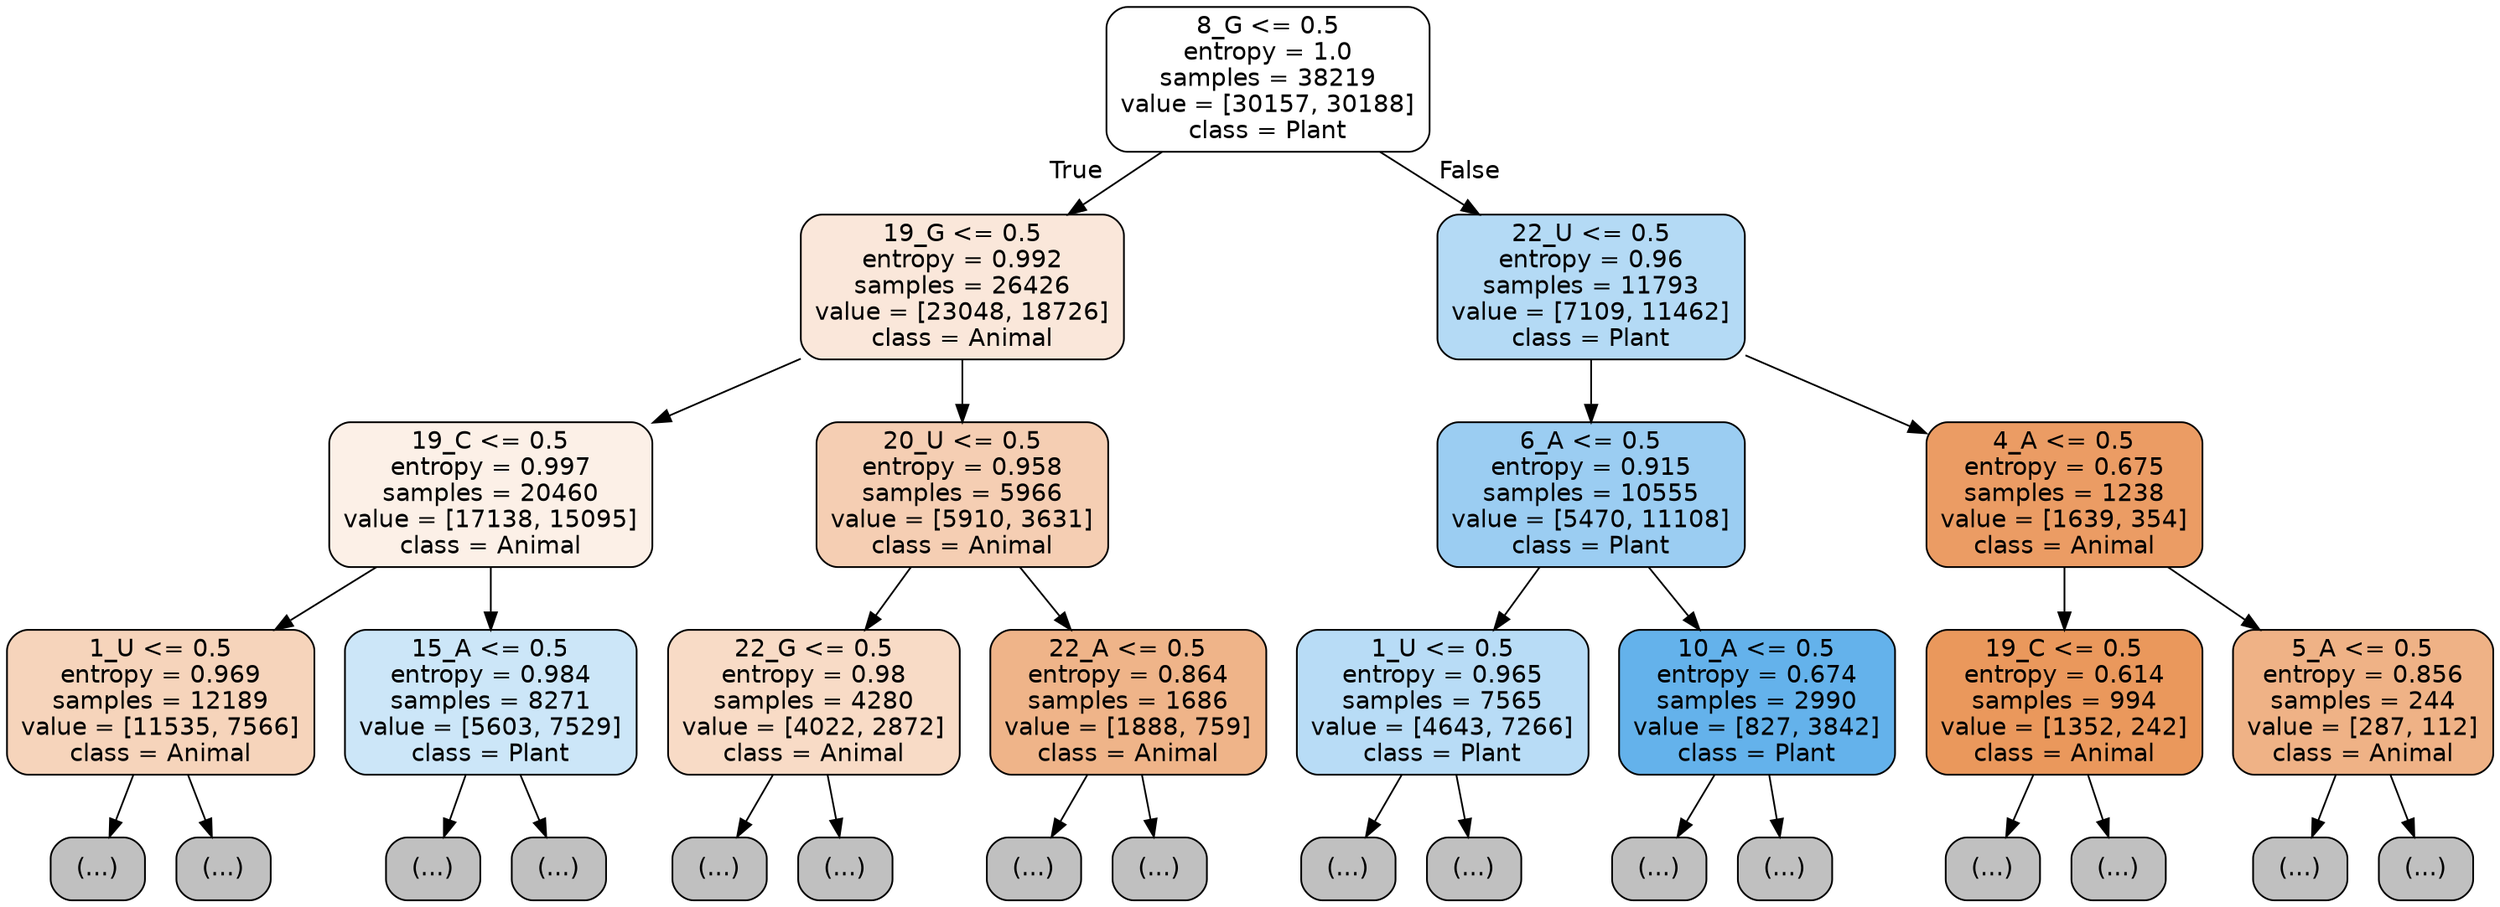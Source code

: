 digraph Tree {
node [shape=box, style="filled, rounded", color="black", fontname="helvetica"] ;
edge [fontname="helvetica"] ;
0 [label="8_G <= 0.5\nentropy = 1.0\nsamples = 38219\nvalue = [30157, 30188]\nclass = Plant", fillcolor="#ffffff"] ;
1 [label="19_G <= 0.5\nentropy = 0.992\nsamples = 26426\nvalue = [23048, 18726]\nclass = Animal", fillcolor="#fae7da"] ;
0 -> 1 [labeldistance=2.5, labelangle=45, headlabel="True"] ;
2 [label="19_C <= 0.5\nentropy = 0.997\nsamples = 20460\nvalue = [17138, 15095]\nclass = Animal", fillcolor="#fcf0e7"] ;
1 -> 2 ;
3 [label="1_U <= 0.5\nentropy = 0.969\nsamples = 12189\nvalue = [11535, 7566]\nclass = Animal", fillcolor="#f6d4bb"] ;
2 -> 3 ;
4 [label="(...)", fillcolor="#C0C0C0"] ;
3 -> 4 ;
3363 [label="(...)", fillcolor="#C0C0C0"] ;
3 -> 3363 ;
6020 [label="15_A <= 0.5\nentropy = 0.984\nsamples = 8271\nvalue = [5603, 7529]\nclass = Plant", fillcolor="#cce6f8"] ;
2 -> 6020 ;
6021 [label="(...)", fillcolor="#C0C0C0"] ;
6020 -> 6021 ;
8484 [label="(...)", fillcolor="#C0C0C0"] ;
6020 -> 8484 ;
9257 [label="20_U <= 0.5\nentropy = 0.958\nsamples = 5966\nvalue = [5910, 3631]\nclass = Animal", fillcolor="#f5ceb3"] ;
1 -> 9257 ;
9258 [label="22_G <= 0.5\nentropy = 0.98\nsamples = 4280\nvalue = [4022, 2872]\nclass = Animal", fillcolor="#f8dbc6"] ;
9257 -> 9258 ;
9259 [label="(...)", fillcolor="#C0C0C0"] ;
9258 -> 9259 ;
11236 [label="(...)", fillcolor="#C0C0C0"] ;
9258 -> 11236 ;
11513 [label="22_A <= 0.5\nentropy = 0.864\nsamples = 1686\nvalue = [1888, 759]\nclass = Animal", fillcolor="#efb489"] ;
9257 -> 11513 ;
11514 [label="(...)", fillcolor="#C0C0C0"] ;
11513 -> 11514 ;
12215 [label="(...)", fillcolor="#C0C0C0"] ;
11513 -> 12215 ;
12302 [label="22_U <= 0.5\nentropy = 0.96\nsamples = 11793\nvalue = [7109, 11462]\nclass = Plant", fillcolor="#b4daf5"] ;
0 -> 12302 [labeldistance=2.5, labelangle=-45, headlabel="False"] ;
12303 [label="6_A <= 0.5\nentropy = 0.915\nsamples = 10555\nvalue = [5470, 11108]\nclass = Plant", fillcolor="#9bcdf2"] ;
12302 -> 12303 ;
12304 [label="1_U <= 0.5\nentropy = 0.965\nsamples = 7565\nvalue = [4643, 7266]\nclass = Plant", fillcolor="#b8dcf6"] ;
12303 -> 12304 ;
12305 [label="(...)", fillcolor="#C0C0C0"] ;
12304 -> 12305 ;
14016 [label="(...)", fillcolor="#C0C0C0"] ;
12304 -> 14016 ;
15333 [label="10_A <= 0.5\nentropy = 0.674\nsamples = 2990\nvalue = [827, 3842]\nclass = Plant", fillcolor="#64b2eb"] ;
12303 -> 15333 ;
15334 [label="(...)", fillcolor="#C0C0C0"] ;
15333 -> 15334 ;
15995 [label="(...)", fillcolor="#C0C0C0"] ;
15333 -> 15995 ;
16238 [label="4_A <= 0.5\nentropy = 0.675\nsamples = 1238\nvalue = [1639, 354]\nclass = Animal", fillcolor="#eb9c64"] ;
12302 -> 16238 ;
16239 [label="19_C <= 0.5\nentropy = 0.614\nsamples = 994\nvalue = [1352, 242]\nclass = Animal", fillcolor="#ea985c"] ;
16238 -> 16239 ;
16240 [label="(...)", fillcolor="#C0C0C0"] ;
16239 -> 16240 ;
16537 [label="(...)", fillcolor="#C0C0C0"] ;
16239 -> 16537 ;
16626 [label="5_A <= 0.5\nentropy = 0.856\nsamples = 244\nvalue = [287, 112]\nclass = Animal", fillcolor="#efb286"] ;
16238 -> 16626 ;
16627 [label="(...)", fillcolor="#C0C0C0"] ;
16626 -> 16627 ;
16702 [label="(...)", fillcolor="#C0C0C0"] ;
16626 -> 16702 ;
}